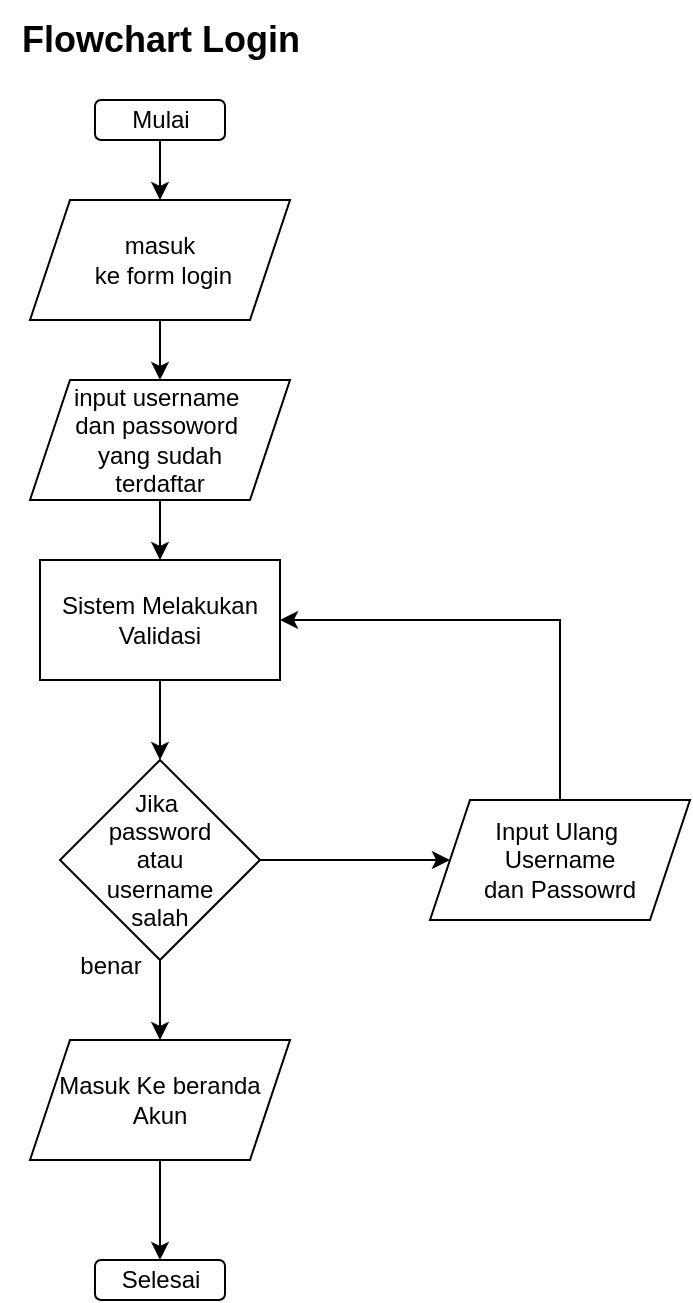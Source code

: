 <mxfile version="21.2.8" type="device" pages="2">
  <diagram name="Page-1" id="ZJziXxxdAj8SFKqpZ-4v">
    <mxGraphModel dx="1219" dy="713" grid="1" gridSize="10" guides="1" tooltips="1" connect="1" arrows="1" fold="1" page="1" pageScale="1" pageWidth="850" pageHeight="1100" background="none" math="0" shadow="0">
      <root>
        <mxCell id="0" />
        <mxCell id="1" parent="0" />
        <mxCell id="44k4_VBJVtMnTsJ_2v9P-7" style="edgeStyle=orthogonalEdgeStyle;rounded=0;orthogonalLoop=1;jettySize=auto;html=1;exitX=0.5;exitY=1;exitDx=0;exitDy=0;" parent="1" edge="1">
          <mxGeometry relative="1" as="geometry">
            <mxPoint x="440" y="210" as="sourcePoint" />
            <mxPoint x="440" y="210" as="targetPoint" />
          </mxGeometry>
        </mxCell>
        <mxCell id="44k4_VBJVtMnTsJ_2v9P-68" value="&lt;b&gt;&lt;font style=&quot;font-size: 18px;&quot;&gt;Flowchart Login&lt;/font&gt;&lt;/b&gt;" style="text;html=1;align=center;verticalAlign=middle;resizable=0;points=[];autosize=1;strokeColor=none;fillColor=none;" parent="1" vertex="1">
          <mxGeometry x="325" y="10" width="160" height="40" as="geometry" />
        </mxCell>
        <mxCell id="6W6a73ZQ8LbhypEmX5_w-8" style="edgeStyle=orthogonalEdgeStyle;rounded=0;orthogonalLoop=1;jettySize=auto;html=1;exitX=0.5;exitY=1;exitDx=0;exitDy=0;entryX=0.5;entryY=0;entryDx=0;entryDy=0;" parent="1" source="6W6a73ZQ8LbhypEmX5_w-3" target="6W6a73ZQ8LbhypEmX5_w-6" edge="1">
          <mxGeometry relative="1" as="geometry" />
        </mxCell>
        <mxCell id="6W6a73ZQ8LbhypEmX5_w-3" value="Mulai" style="rounded=1;whiteSpace=wrap;html=1;" parent="1" vertex="1">
          <mxGeometry x="372.5" y="60" width="65" height="20" as="geometry" />
        </mxCell>
        <mxCell id="6W6a73ZQ8LbhypEmX5_w-18" style="edgeStyle=orthogonalEdgeStyle;rounded=0;orthogonalLoop=1;jettySize=auto;html=1;exitX=0.5;exitY=1;exitDx=0;exitDy=0;entryX=0.5;entryY=0;entryDx=0;entryDy=0;" parent="1" source="6W6a73ZQ8LbhypEmX5_w-6" edge="1">
          <mxGeometry relative="1" as="geometry">
            <mxPoint x="405" y="200" as="targetPoint" />
          </mxGeometry>
        </mxCell>
        <mxCell id="6W6a73ZQ8LbhypEmX5_w-6" value="masuk&lt;br&gt;&amp;nbsp;ke form login" style="shape=parallelogram;perimeter=parallelogramPerimeter;whiteSpace=wrap;html=1;fixedSize=1;" parent="1" vertex="1">
          <mxGeometry x="340" y="110" width="130" height="60" as="geometry" />
        </mxCell>
        <mxCell id="6W6a73ZQ8LbhypEmX5_w-16" style="edgeStyle=orthogonalEdgeStyle;rounded=0;orthogonalLoop=1;jettySize=auto;html=1;exitX=0.5;exitY=1;exitDx=0;exitDy=0;entryX=0.5;entryY=0;entryDx=0;entryDy=0;" parent="1" source="6W6a73ZQ8LbhypEmX5_w-10" target="6W6a73ZQ8LbhypEmX5_w-15" edge="1">
          <mxGeometry relative="1" as="geometry" />
        </mxCell>
        <mxCell id="6W6a73ZQ8LbhypEmX5_w-10" value="input username&amp;nbsp;&lt;br&gt;dan passoword&amp;nbsp;&lt;br&gt;yang sudah&lt;br&gt;terdaftar" style="shape=parallelogram;perimeter=parallelogramPerimeter;whiteSpace=wrap;html=1;fixedSize=1;" parent="1" vertex="1">
          <mxGeometry x="340" y="200" width="130" height="60" as="geometry" />
        </mxCell>
        <mxCell id="vXUv9vtQ92UFLi7Al05J-2" style="edgeStyle=orthogonalEdgeStyle;rounded=0;orthogonalLoop=1;jettySize=auto;html=1;exitX=0.5;exitY=1;exitDx=0;exitDy=0;entryX=0.5;entryY=0;entryDx=0;entryDy=0;" edge="1" parent="1" source="6W6a73ZQ8LbhypEmX5_w-15" target="vXUv9vtQ92UFLi7Al05J-1">
          <mxGeometry relative="1" as="geometry" />
        </mxCell>
        <mxCell id="6W6a73ZQ8LbhypEmX5_w-15" value="Sistem Melakukan&lt;br&gt;Validasi" style="rounded=0;whiteSpace=wrap;html=1;" parent="1" vertex="1">
          <mxGeometry x="345" y="290" width="120" height="60" as="geometry" />
        </mxCell>
        <mxCell id="QcStijrpsSlE4xtRkqHR-2" style="edgeStyle=orthogonalEdgeStyle;rounded=0;orthogonalLoop=1;jettySize=auto;html=1;exitX=0.5;exitY=1;exitDx=0;exitDy=0;entryX=0.5;entryY=0;entryDx=0;entryDy=0;" parent="1" source="6W6a73ZQ8LbhypEmX5_w-42" target="6W6a73ZQ8LbhypEmX5_w-44" edge="1">
          <mxGeometry relative="1" as="geometry" />
        </mxCell>
        <mxCell id="6W6a73ZQ8LbhypEmX5_w-42" value="Masuk Ke beranda&lt;br&gt;Akun" style="shape=parallelogram;perimeter=parallelogramPerimeter;whiteSpace=wrap;html=1;fixedSize=1;" parent="1" vertex="1">
          <mxGeometry x="340" y="530" width="130" height="60" as="geometry" />
        </mxCell>
        <mxCell id="6W6a73ZQ8LbhypEmX5_w-44" value="Selesai" style="rounded=1;whiteSpace=wrap;html=1;" parent="1" vertex="1">
          <mxGeometry x="372.5" y="640" width="65" height="20" as="geometry" />
        </mxCell>
        <mxCell id="vXUv9vtQ92UFLi7Al05J-4" style="edgeStyle=orthogonalEdgeStyle;rounded=0;orthogonalLoop=1;jettySize=auto;html=1;exitX=0.5;exitY=1;exitDx=0;exitDy=0;entryX=0.5;entryY=0;entryDx=0;entryDy=0;" edge="1" parent="1" source="vXUv9vtQ92UFLi7Al05J-1" target="6W6a73ZQ8LbhypEmX5_w-42">
          <mxGeometry relative="1" as="geometry" />
        </mxCell>
        <mxCell id="vXUv9vtQ92UFLi7Al05J-8" style="edgeStyle=orthogonalEdgeStyle;rounded=0;orthogonalLoop=1;jettySize=auto;html=1;exitX=1;exitY=0.5;exitDx=0;exitDy=0;entryX=0;entryY=0.5;entryDx=0;entryDy=0;" edge="1" parent="1" source="vXUv9vtQ92UFLi7Al05J-1" target="vXUv9vtQ92UFLi7Al05J-7">
          <mxGeometry relative="1" as="geometry" />
        </mxCell>
        <mxCell id="vXUv9vtQ92UFLi7Al05J-1" value="Jika&amp;nbsp;&lt;br&gt;password&lt;br&gt;atau&lt;br&gt;username&lt;br&gt;salah" style="rhombus;whiteSpace=wrap;html=1;" vertex="1" parent="1">
          <mxGeometry x="355" y="390" width="100" height="100" as="geometry" />
        </mxCell>
        <mxCell id="vXUv9vtQ92UFLi7Al05J-5" value="benar" style="text;html=1;align=center;verticalAlign=middle;resizable=0;points=[];autosize=1;strokeColor=none;fillColor=none;" vertex="1" parent="1">
          <mxGeometry x="355" y="478" width="50" height="30" as="geometry" />
        </mxCell>
        <mxCell id="vXUv9vtQ92UFLi7Al05J-9" style="edgeStyle=orthogonalEdgeStyle;rounded=0;orthogonalLoop=1;jettySize=auto;html=1;exitX=0.5;exitY=0;exitDx=0;exitDy=0;entryX=1;entryY=0.5;entryDx=0;entryDy=0;" edge="1" parent="1" source="vXUv9vtQ92UFLi7Al05J-7" target="6W6a73ZQ8LbhypEmX5_w-15">
          <mxGeometry relative="1" as="geometry" />
        </mxCell>
        <mxCell id="vXUv9vtQ92UFLi7Al05J-7" value="Input Ulang&amp;nbsp;&lt;br&gt;Username&lt;br&gt;dan Passowrd" style="shape=parallelogram;perimeter=parallelogramPerimeter;whiteSpace=wrap;html=1;fixedSize=1;" vertex="1" parent="1">
          <mxGeometry x="540" y="410" width="130" height="60" as="geometry" />
        </mxCell>
      </root>
    </mxGraphModel>
  </diagram>
  <diagram id="d5AQNzEZKVxZ85B4F1Rg" name="Page-2">
    <mxGraphModel dx="1036" dy="606" grid="1" gridSize="10" guides="1" tooltips="1" connect="1" arrows="1" fold="1" page="1" pageScale="1" pageWidth="850" pageHeight="1100" math="0" shadow="0">
      <root>
        <mxCell id="0" />
        <mxCell id="1" parent="0" />
      </root>
    </mxGraphModel>
  </diagram>
</mxfile>
